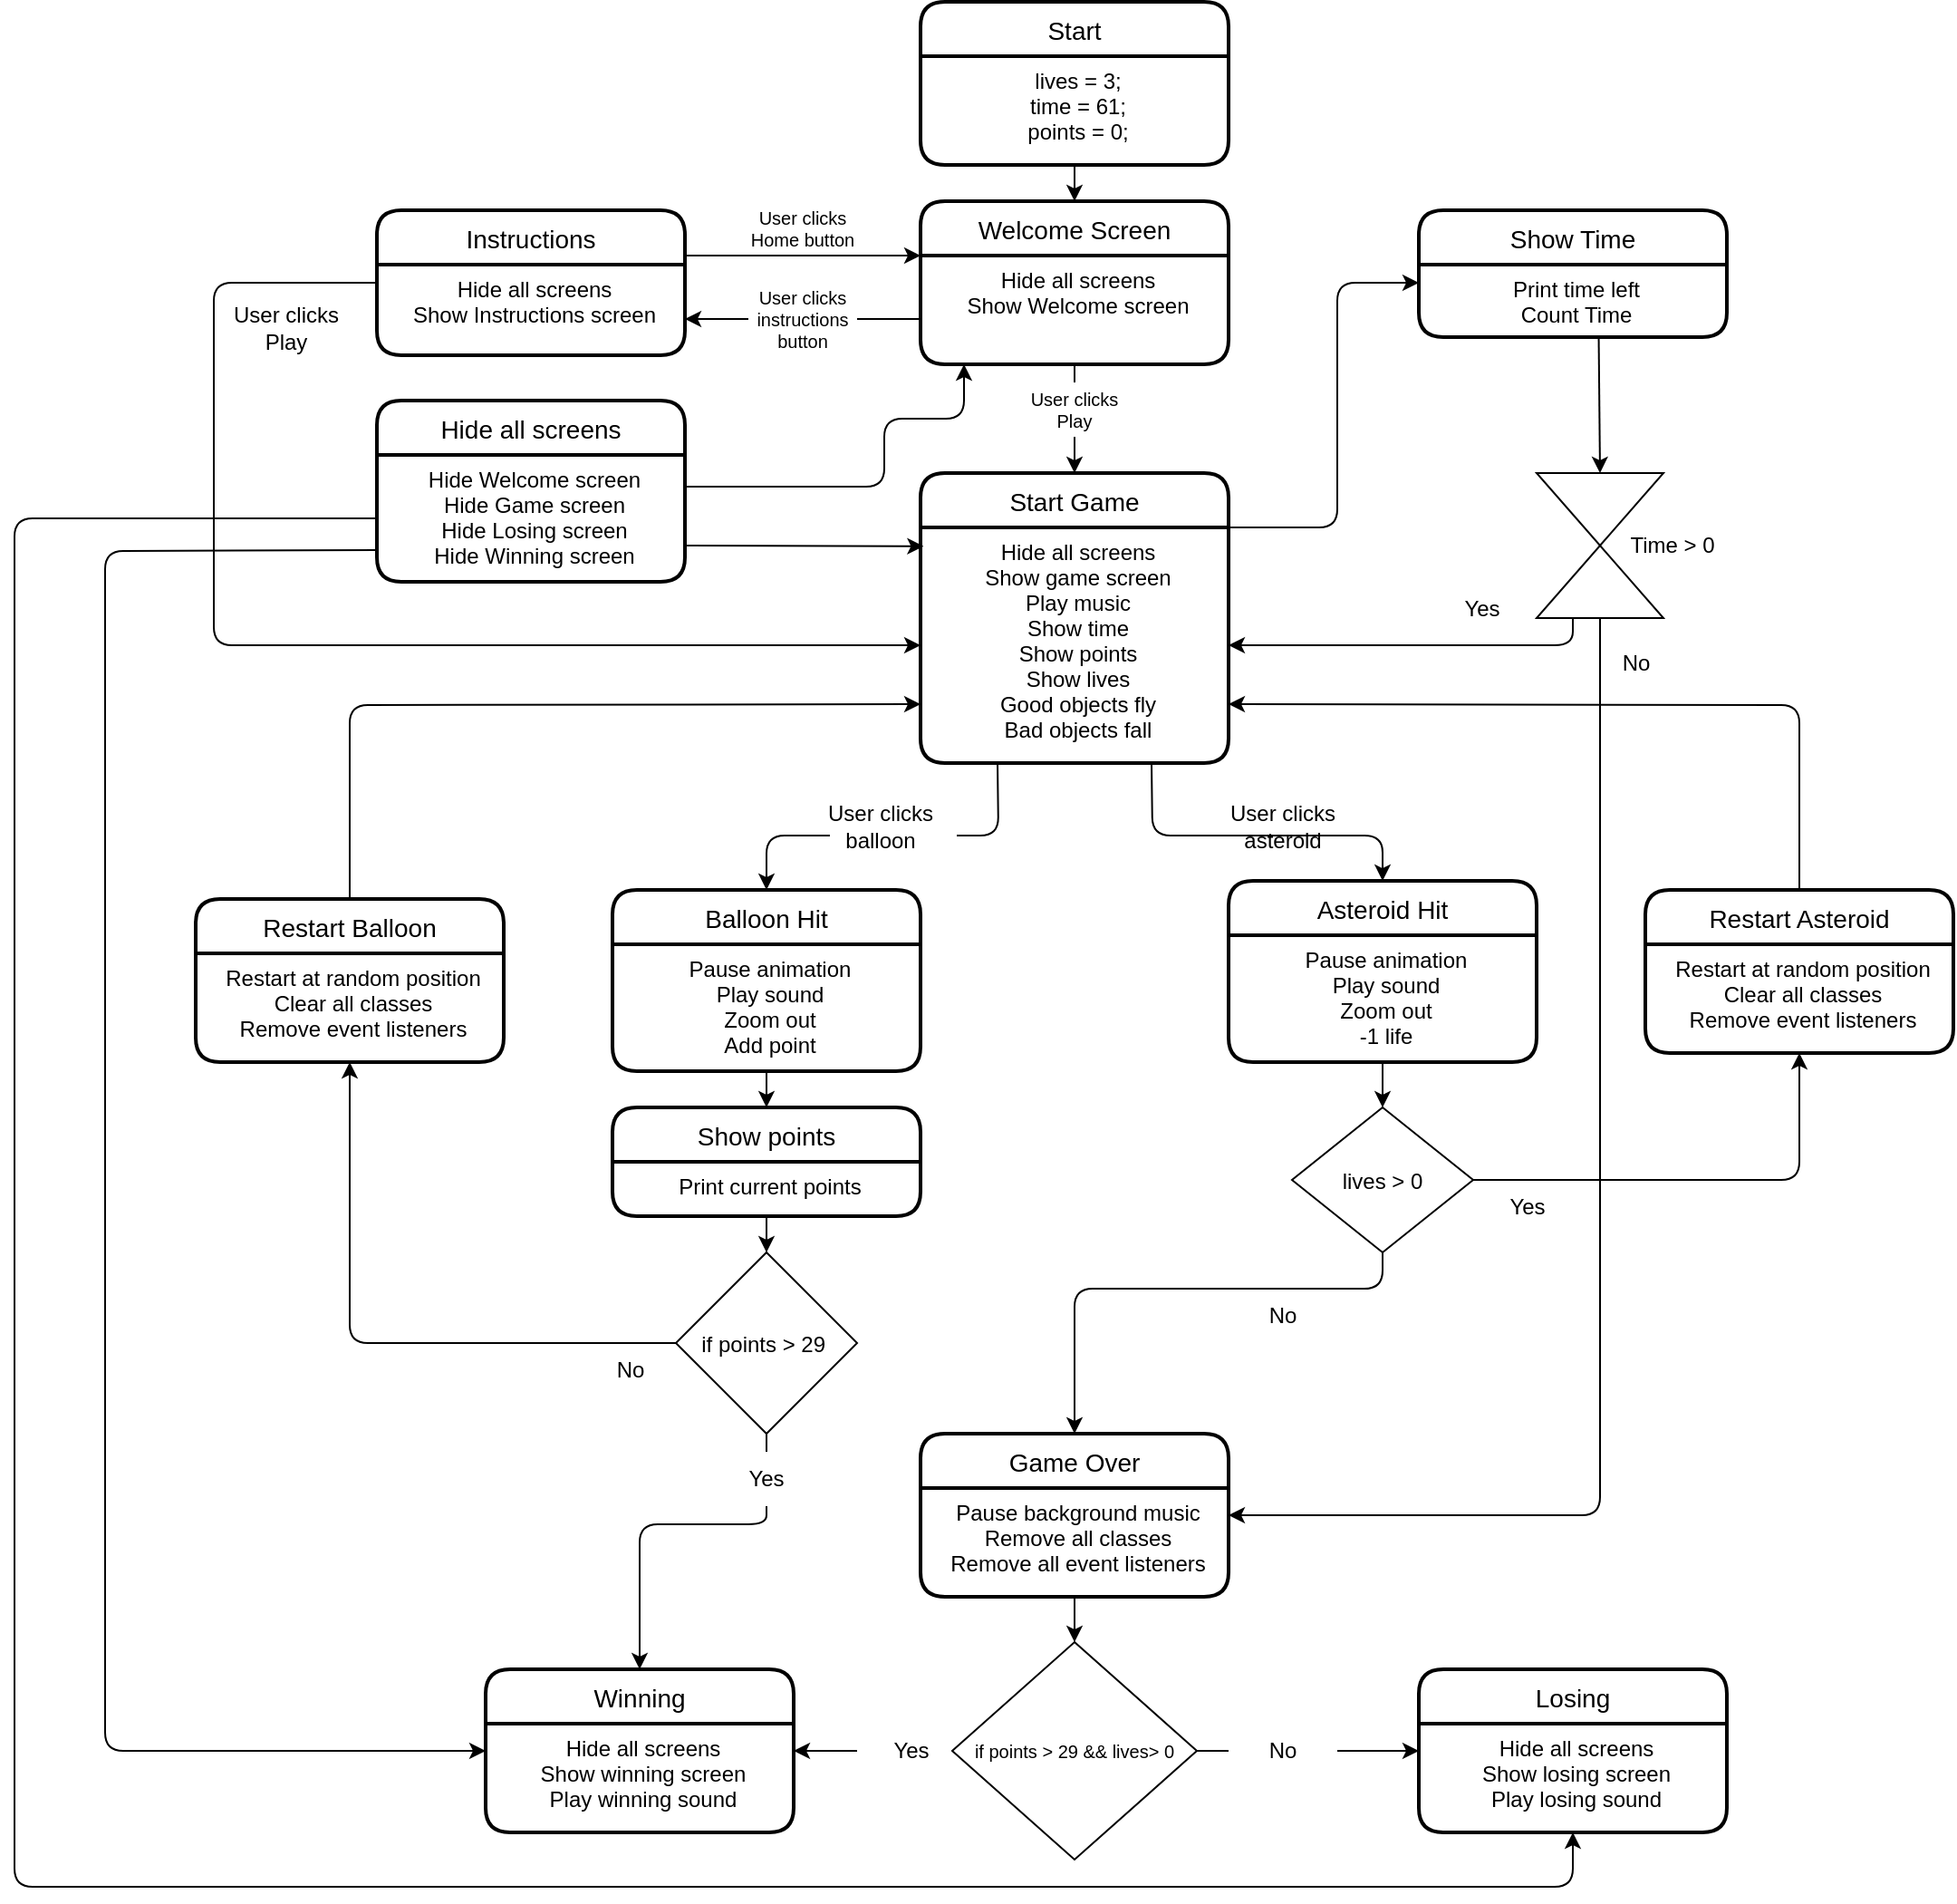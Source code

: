 <mxfile><diagram id="_YWpFm4NmVe6s--rPzkd" name="Page-1"><mxGraphModel dx="1792" dy="676" grid="1" gridSize="10" guides="1" tooltips="1" connect="1" arrows="1" fold="1" page="1" pageScale="1" pageWidth="827" pageHeight="1169" background="none" math="0" shadow="0"><root><mxCell id="0"/><mxCell id="1" parent="0"/><mxCell id="2" value="Welcome Screen" style="swimlane;childLayout=stackLayout;horizontal=1;startSize=30;horizontalStack=0;rounded=1;fontSize=14;fontStyle=0;strokeWidth=2;resizeParent=0;resizeLast=1;shadow=0;dashed=0;align=center;" parent="1" vertex="1"><mxGeometry x="300" y="120" width="170" height="90" as="geometry"/></mxCell><mxCell id="3" value="Hide all screens&#10;Show Welcome screen&#10;&#10;" style="align=center;strokeColor=none;fillColor=none;spacingLeft=4;fontSize=12;verticalAlign=top;resizable=0;rotatable=0;part=1;rounded=0;" parent="2" vertex="1"><mxGeometry y="30" width="170" height="60" as="geometry"/></mxCell><mxCell id="5" value="Start" style="swimlane;childLayout=stackLayout;horizontal=1;startSize=30;horizontalStack=0;rounded=1;fontSize=14;fontStyle=0;strokeWidth=2;resizeParent=0;resizeLast=1;shadow=0;dashed=0;align=center;" vertex="1" parent="1"><mxGeometry x="300" y="10" width="170" height="90" as="geometry"><mxRectangle x="330" y="280" width="70" height="30" as="alternateBounds"/></mxGeometry></mxCell><mxCell id="6" value="lives = 3;&#10;time = 61;&#10;points = 0;&#10;&#10;" style="align=center;strokeColor=none;fillColor=none;spacingLeft=4;fontSize=12;verticalAlign=top;resizable=0;rotatable=0;part=1;rounded=0;" vertex="1" parent="5"><mxGeometry y="30" width="170" height="60" as="geometry"/></mxCell><mxCell id="8" value="Instructions" style="swimlane;childLayout=stackLayout;horizontal=1;startSize=30;horizontalStack=0;rounded=1;fontSize=14;fontStyle=0;strokeWidth=2;resizeParent=0;resizeLast=1;shadow=0;dashed=0;align=center;" vertex="1" parent="1"><mxGeometry y="125" width="170" height="80" as="geometry"/></mxCell><mxCell id="9" value="Hide all screens&#10;Show Instructions screen&#10;" style="align=center;strokeColor=none;fillColor=none;spacingLeft=4;fontSize=12;verticalAlign=top;resizable=0;rotatable=0;part=1;rounded=0;" vertex="1" parent="8"><mxGeometry y="30" width="170" height="50" as="geometry"/></mxCell><mxCell id="10" value="Start Game" style="swimlane;childLayout=stackLayout;horizontal=1;startSize=30;horizontalStack=0;rounded=1;fontSize=14;fontStyle=0;strokeWidth=2;resizeParent=0;resizeLast=1;shadow=0;dashed=0;align=center;" vertex="1" parent="1"><mxGeometry x="300" y="270" width="170" height="160" as="geometry"/></mxCell><mxCell id="11" value="Hide all screens&#10;Show game screen&#10;Play music&#10;Show time&#10;Show points&#10;Show lives&#10;Good objects fly&#10;Bad objects fall&#10;" style="align=center;strokeColor=none;fillColor=none;spacingLeft=4;fontSize=12;verticalAlign=top;resizable=0;rotatable=0;part=1;rounded=0;" vertex="1" parent="10"><mxGeometry y="30" width="170" height="130" as="geometry"/></mxCell><mxCell id="12" value="Balloon Hit" style="swimlane;childLayout=stackLayout;horizontal=1;startSize=30;horizontalStack=0;rounded=1;fontSize=14;fontStyle=0;strokeWidth=2;resizeParent=0;resizeLast=1;shadow=0;dashed=0;align=center;flipH=1;" vertex="1" parent="1"><mxGeometry x="130" y="500" width="170" height="100" as="geometry"/></mxCell><mxCell id="13" value="Pause animation&#10;Play sound&#10;Zoom out&#10;Add point&#10;&#10;" style="align=center;strokeColor=none;fillColor=none;spacingLeft=4;fontSize=12;verticalAlign=top;resizable=0;rotatable=0;part=1;rounded=0;" vertex="1" parent="12"><mxGeometry y="30" width="170" height="70" as="geometry"/></mxCell><mxCell id="14" value="Asteroid Hit" style="swimlane;childLayout=stackLayout;horizontal=1;startSize=30;horizontalStack=0;rounded=1;fontSize=14;fontStyle=0;strokeWidth=2;resizeParent=0;resizeLast=1;shadow=0;dashed=0;align=center;" vertex="1" parent="1"><mxGeometry x="470" y="495" width="170" height="100" as="geometry"/></mxCell><mxCell id="15" value="Pause animation&#10;Play sound&#10;Zoom out&#10;-1 life" style="align=center;strokeColor=none;fillColor=none;spacingLeft=4;fontSize=12;verticalAlign=top;resizable=0;rotatable=0;part=1;rounded=0;" vertex="1" parent="14"><mxGeometry y="30" width="170" height="70" as="geometry"/></mxCell><mxCell id="16" value="Restart Balloon" style="swimlane;childLayout=stackLayout;horizontal=1;startSize=30;horizontalStack=0;rounded=1;fontSize=14;fontStyle=0;strokeWidth=2;resizeParent=0;resizeLast=1;shadow=0;dashed=0;align=center;" vertex="1" parent="1"><mxGeometry x="-100" y="505" width="170" height="90" as="geometry"/></mxCell><mxCell id="17" value="Restart at random position&#10;Clear all classes&#10;Remove event listeners" style="align=center;strokeColor=none;fillColor=none;spacingLeft=4;fontSize=12;verticalAlign=top;resizable=0;rotatable=0;part=1;rounded=0;" vertex="1" parent="16"><mxGeometry y="30" width="170" height="60" as="geometry"/></mxCell><mxCell id="18" value="Restart Asteroid" style="swimlane;childLayout=stackLayout;horizontal=1;startSize=30;horizontalStack=0;rounded=1;fontSize=14;fontStyle=0;strokeWidth=2;resizeParent=0;resizeLast=1;shadow=0;dashed=0;align=center;" vertex="1" parent="1"><mxGeometry x="700" y="500" width="170" height="90" as="geometry"/></mxCell><mxCell id="19" value="Restart at random position&#10;Clear all classes&#10;Remove event listeners" style="align=center;strokeColor=none;fillColor=none;spacingLeft=4;fontSize=12;verticalAlign=top;resizable=0;rotatable=0;part=1;rounded=0;" vertex="1" parent="18"><mxGeometry y="30" width="170" height="60" as="geometry"/></mxCell><mxCell id="20" value="Show Time" style="swimlane;childLayout=stackLayout;horizontal=1;startSize=30;horizontalStack=0;rounded=1;fontSize=14;fontStyle=0;strokeWidth=2;resizeParent=0;resizeLast=1;shadow=0;dashed=0;align=center;" vertex="1" parent="1"><mxGeometry x="575" y="125" width="170" height="70" as="geometry"/></mxCell><mxCell id="21" value="Print time left&#10;Count Time" style="align=center;strokeColor=none;fillColor=none;spacingLeft=4;fontSize=12;verticalAlign=top;resizable=0;rotatable=0;part=1;rounded=0;" vertex="1" parent="20"><mxGeometry y="30" width="170" height="40" as="geometry"/></mxCell><mxCell id="26" value="lives &gt; 0" style="rhombus;" vertex="1" parent="1"><mxGeometry x="505" y="620" width="100" height="80" as="geometry"/></mxCell><mxCell id="30" value="Show points" style="swimlane;childLayout=stackLayout;horizontal=1;startSize=30;horizontalStack=0;rounded=1;fontSize=14;fontStyle=0;strokeWidth=2;resizeParent=0;resizeLast=1;shadow=0;dashed=0;align=center;" vertex="1" parent="1"><mxGeometry x="130" y="620" width="170" height="60" as="geometry"/></mxCell><mxCell id="31" value="Print current points" style="align=center;strokeColor=none;fillColor=none;spacingLeft=4;fontSize=12;verticalAlign=top;resizable=0;rotatable=0;part=1;rounded=0;" vertex="1" parent="30"><mxGeometry y="30" width="170" height="30" as="geometry"/></mxCell><mxCell id="36" value="Game Over" style="swimlane;childLayout=stackLayout;horizontal=1;startSize=30;horizontalStack=0;rounded=1;fontSize=14;fontStyle=0;strokeWidth=2;resizeParent=0;resizeLast=1;shadow=0;dashed=0;align=center;" vertex="1" parent="1"><mxGeometry x="300" y="800" width="170" height="90" as="geometry"/></mxCell><mxCell id="37" value="Pause background music&#10;Remove all classes&#10;Remove all event listeners&#10;" style="align=center;strokeColor=none;fillColor=none;spacingLeft=4;fontSize=12;verticalAlign=top;resizable=0;rotatable=0;part=1;rounded=0;" vertex="1" parent="36"><mxGeometry y="30" width="170" height="60" as="geometry"/></mxCell><mxCell id="38" value="if points &gt; 29 &amp;&amp; lives&gt; 0" style="rhombus;verticalAlign=middle;fontSize=10;" vertex="1" parent="1"><mxGeometry x="317.5" y="915" width="135" height="120" as="geometry"/></mxCell><mxCell id="39" value="Losing" style="swimlane;childLayout=stackLayout;horizontal=1;startSize=30;horizontalStack=0;rounded=1;fontSize=14;fontStyle=0;strokeWidth=2;resizeParent=0;resizeLast=1;shadow=0;dashed=0;align=center;" vertex="1" parent="1"><mxGeometry x="575" y="930" width="170" height="90" as="geometry"/></mxCell><mxCell id="40" value="Hide all screens&#10;Show losing screen&#10;Play losing sound&#10;&#10;" style="align=center;strokeColor=none;fillColor=none;spacingLeft=4;fontSize=12;verticalAlign=top;resizable=0;rotatable=0;part=1;rounded=0;" vertex="1" parent="39"><mxGeometry y="30" width="170" height="60" as="geometry"/></mxCell><mxCell id="41" value="Winning" style="swimlane;childLayout=stackLayout;horizontal=1;startSize=30;horizontalStack=0;rounded=1;fontSize=14;fontStyle=0;strokeWidth=2;resizeParent=0;resizeLast=1;shadow=0;dashed=0;align=center;" vertex="1" parent="1"><mxGeometry x="60" y="930" width="170" height="90" as="geometry"/></mxCell><mxCell id="42" value="Hide all screens&#10;Show winning screen&#10;Play winning sound&#10;&#10;" style="align=center;strokeColor=none;fillColor=none;spacingLeft=4;fontSize=12;verticalAlign=top;resizable=0;rotatable=0;part=1;rounded=0;" vertex="1" parent="41"><mxGeometry y="30" width="170" height="60" as="geometry"/></mxCell><mxCell id="62" value="" style="edgeStyle=none;html=1;fontSize=10;entryX=0.01;entryY=0.08;entryDx=0;entryDy=0;entryPerimeter=0;" edge="1" parent="1" target="11"><mxGeometry relative="1" as="geometry"><mxPoint x="170" y="310" as="sourcePoint"/><mxPoint x="250" y="320" as="targetPoint"/></mxGeometry></mxCell><mxCell id="43" value="Hide all screens" style="swimlane;childLayout=stackLayout;horizontal=1;startSize=30;horizontalStack=0;rounded=1;fontSize=14;fontStyle=0;strokeWidth=2;resizeParent=0;resizeLast=1;shadow=0;dashed=0;align=center;" vertex="1" parent="1"><mxGeometry y="230" width="170" height="100" as="geometry"/></mxCell><mxCell id="44" value="Hide Welcome screen&#10;Hide Game screen&#10;Hide Losing screen&#10;Hide Winning screen" style="align=center;strokeColor=none;fillColor=none;spacingLeft=4;fontSize=12;verticalAlign=top;resizable=0;rotatable=0;part=1;rounded=0;" vertex="1" parent="43"><mxGeometry y="30" width="170" height="70" as="geometry"/></mxCell><mxCell id="51" value="" style="edgeStyle=none;html=1;fontSize=10;" edge="1" parent="1" source="6"><mxGeometry relative="1" as="geometry"><mxPoint x="385" y="120" as="targetPoint"/></mxGeometry></mxCell><mxCell id="52" value="" style="edgeStyle=none;html=1;fontSize=10;startArrow=none;" edge="1" parent="1" source="53"><mxGeometry relative="1" as="geometry"><mxPoint x="170" y="185" as="targetPoint"/></mxGeometry></mxCell><mxCell id="53" value="User clicks instructions&lt;br&gt;button" style="text;html=1;strokeColor=none;fillColor=none;align=center;verticalAlign=middle;whiteSpace=wrap;rounded=0;fontSize=10;" vertex="1" parent="1"><mxGeometry x="205" y="170" width="60" height="30" as="geometry"/></mxCell><mxCell id="54" value="" style="edgeStyle=none;html=1;fontSize=10;endArrow=none;" edge="1" parent="1" target="53"><mxGeometry relative="1" as="geometry"><mxPoint x="300" y="185" as="sourcePoint"/><mxPoint x="170" y="180" as="targetPoint"/></mxGeometry></mxCell><mxCell id="55" value="" style="edgeStyle=none;html=1;fontSize=10;entryX=0.5;entryY=0;entryDx=0;entryDy=0;startArrow=none;" edge="1" parent="1" source="56" target="10"><mxGeometry relative="1" as="geometry"/></mxCell><mxCell id="56" value="User clicks Play" style="text;html=1;strokeColor=none;fillColor=none;align=center;verticalAlign=middle;whiteSpace=wrap;rounded=0;fontSize=10;" vertex="1" parent="1"><mxGeometry x="355" y="220" width="60" height="30" as="geometry"/></mxCell><mxCell id="57" value="" style="edgeStyle=none;html=1;fontSize=10;entryX=0.5;entryY=0;entryDx=0;entryDy=0;endArrow=none;" edge="1" parent="1" source="3" target="56"><mxGeometry relative="1" as="geometry"><mxPoint x="385" y="210" as="sourcePoint"/><mxPoint x="385" y="270" as="targetPoint"/></mxGeometry></mxCell><mxCell id="64" value="" style="endArrow=classic;html=1;fontSize=10;" edge="1" parent="1"><mxGeometry width="50" height="50" relative="1" as="geometry"><mxPoint x="170" y="277.5" as="sourcePoint"/><mxPoint x="324" y="210" as="targetPoint"/><Array as="points"><mxPoint x="280" y="277.5"/><mxPoint x="280" y="240"/><mxPoint x="324" y="240"/></Array></mxGeometry></mxCell><mxCell id="69" value="" style="shape=collate;whiteSpace=wrap;html=1;fontSize=10;" vertex="1" parent="1"><mxGeometry x="640" y="270" width="70" height="80" as="geometry"/></mxCell><mxCell id="71" value="" style="endArrow=classic;html=1;fontSize=10;entryX=0.5;entryY=0;entryDx=0;entryDy=0;startArrow=none;" edge="1" parent="1" target="12"><mxGeometry width="50" height="50" relative="1" as="geometry"><mxPoint x="250" y="470" as="sourcePoint"/><mxPoint x="160" y="490" as="targetPoint"/><Array as="points"><mxPoint x="215" y="470"/></Array></mxGeometry></mxCell><mxCell id="75" value="if points &gt; 29 " style="rhombus;fontSize=12;" vertex="1" parent="1"><mxGeometry x="165" y="700" width="100" height="100" as="geometry"/></mxCell><mxCell id="78" value="User clicks balloon" style="text;html=1;strokeColor=none;fillColor=none;align=center;verticalAlign=middle;whiteSpace=wrap;rounded=0;fontSize=12;" vertex="1" parent="1"><mxGeometry x="237.5" y="450" width="80" height="30" as="geometry"/></mxCell><mxCell id="80" value="" style="endArrow=none;html=1;fontSize=10;exitX=0.25;exitY=1;exitDx=0;exitDy=0;" edge="1" parent="1" source="11"><mxGeometry width="50" height="50" relative="1" as="geometry"><mxPoint x="342.5" y="430" as="sourcePoint"/><mxPoint x="320" y="470" as="targetPoint"/><Array as="points"><mxPoint x="343" y="470"/></Array></mxGeometry></mxCell><mxCell id="81" value="User clicks asteroid" style="text;html=1;strokeColor=none;fillColor=none;align=center;verticalAlign=middle;whiteSpace=wrap;rounded=0;fontSize=12;" vertex="1" parent="1"><mxGeometry x="460" y="450" width="80" height="30" as="geometry"/></mxCell><mxCell id="88" value="" style="endArrow=classic;html=1;fontSize=12;exitX=0.75;exitY=1;exitDx=0;exitDy=0;entryX=0.5;entryY=0;entryDx=0;entryDy=0;" edge="1" parent="1" source="11" target="14"><mxGeometry width="50" height="50" relative="1" as="geometry"><mxPoint x="450" y="450" as="sourcePoint"/><mxPoint x="500" y="400" as="targetPoint"/><Array as="points"><mxPoint x="428" y="470"/><mxPoint x="555" y="470"/></Array></mxGeometry></mxCell><mxCell id="90" value="" style="edgeStyle=none;html=1;fontSize=12;" edge="1" parent="1" source="13"><mxGeometry relative="1" as="geometry"><mxPoint x="215" y="620" as="targetPoint"/></mxGeometry></mxCell><mxCell id="91" value="" style="endArrow=classic;html=1;fontSize=12;exitX=0.5;exitY=1;exitDx=0;exitDy=0;entryX=0.5;entryY=0;entryDx=0;entryDy=0;" edge="1" parent="1" source="31" target="75"><mxGeometry width="50" height="50" relative="1" as="geometry"><mxPoint x="450" y="660" as="sourcePoint"/><mxPoint x="500" y="610" as="targetPoint"/></mxGeometry></mxCell><mxCell id="92" value="" style="endArrow=classic;html=1;fontSize=12;exitX=0.5;exitY=1;exitDx=0;exitDy=0;entryX=0.5;entryY=0;entryDx=0;entryDy=0;startArrow=none;" edge="1" parent="1" source="95" target="41"><mxGeometry width="50" height="50" relative="1" as="geometry"><mxPoint x="370" y="660" as="sourcePoint"/><mxPoint x="420" y="610" as="targetPoint"/><Array as="points"><mxPoint x="215" y="850"/><mxPoint x="145" y="850"/></Array></mxGeometry></mxCell><mxCell id="93" value="" style="endArrow=classic;html=1;fontSize=12;exitX=0;exitY=0.5;exitDx=0;exitDy=0;entryX=0.5;entryY=1;entryDx=0;entryDy=0;" edge="1" parent="1" source="75" target="17"><mxGeometry width="50" height="50" relative="1" as="geometry"><mxPoint x="370" y="660" as="sourcePoint"/><mxPoint x="420" y="610" as="targetPoint"/><Array as="points"><mxPoint x="-15" y="750"/></Array></mxGeometry></mxCell><mxCell id="94" value="" style="endArrow=classic;html=1;fontSize=12;exitX=0.5;exitY=0;exitDx=0;exitDy=0;entryX=0;entryY=0.75;entryDx=0;entryDy=0;" edge="1" parent="1" source="16" target="11"><mxGeometry width="50" height="50" relative="1" as="geometry"><mxPoint x="370" y="660" as="sourcePoint"/><mxPoint x="420" y="610" as="targetPoint"/><Array as="points"><mxPoint x="-15" y="398"/></Array></mxGeometry></mxCell><mxCell id="95" value="Yes" style="text;html=1;strokeColor=none;fillColor=none;align=center;verticalAlign=middle;whiteSpace=wrap;rounded=0;fontSize=12;" vertex="1" parent="1"><mxGeometry x="185" y="810" width="60" height="30" as="geometry"/></mxCell><mxCell id="96" value="" style="endArrow=none;html=1;fontSize=12;exitX=0.5;exitY=1;exitDx=0;exitDy=0;entryX=0.5;entryY=0;entryDx=0;entryDy=0;" edge="1" parent="1" source="75" target="95"><mxGeometry width="50" height="50" relative="1" as="geometry"><mxPoint x="215" y="800" as="sourcePoint"/><mxPoint x="145" y="915" as="targetPoint"/><Array as="points"/></mxGeometry></mxCell><mxCell id="97" value="No" style="text;html=1;strokeColor=none;fillColor=none;align=center;verticalAlign=middle;whiteSpace=wrap;rounded=0;fontSize=12;" vertex="1" parent="1"><mxGeometry x="110" y="750" width="60" height="30" as="geometry"/></mxCell><mxCell id="101" value="" style="endArrow=classic;html=1;fontSize=12;exitX=0.5;exitY=1;exitDx=0;exitDy=0;entryX=0.5;entryY=0;entryDx=0;entryDy=0;" edge="1" parent="1" source="15" target="26"><mxGeometry width="50" height="50" relative="1" as="geometry"><mxPoint x="370" y="710" as="sourcePoint"/><mxPoint x="420" y="660" as="targetPoint"/></mxGeometry></mxCell><mxCell id="102" value="" style="endArrow=classic;html=1;fontSize=12;exitX=0.5;exitY=1;exitDx=0;exitDy=0;entryX=0.5;entryY=0;entryDx=0;entryDy=0;" edge="1" parent="1" source="26" target="36"><mxGeometry width="50" height="50" relative="1" as="geometry"><mxPoint x="370" y="710" as="sourcePoint"/><mxPoint x="420" y="660" as="targetPoint"/><Array as="points"><mxPoint x="555" y="720"/><mxPoint x="385" y="720"/></Array></mxGeometry></mxCell><mxCell id="103" value="" style="endArrow=classic;html=1;fontSize=12;exitX=1;exitY=0.5;exitDx=0;exitDy=0;entryX=0.5;entryY=1;entryDx=0;entryDy=0;" edge="1" parent="1" source="26" target="19"><mxGeometry width="50" height="50" relative="1" as="geometry"><mxPoint x="370" y="710" as="sourcePoint"/><mxPoint x="420" y="660" as="targetPoint"/><Array as="points"><mxPoint x="785" y="660"/></Array></mxGeometry></mxCell><mxCell id="104" value="" style="endArrow=classic;html=1;fontSize=12;exitX=0.5;exitY=1;exitDx=0;exitDy=0;entryX=0.5;entryY=0;entryDx=0;entryDy=0;" edge="1" parent="1" source="37" target="38"><mxGeometry width="50" height="50" relative="1" as="geometry"><mxPoint x="360" y="880" as="sourcePoint"/><mxPoint x="410" y="830" as="targetPoint"/></mxGeometry></mxCell><mxCell id="105" value="" style="endArrow=classic;html=1;fontSize=12;exitX=0;exitY=0.5;exitDx=0;exitDy=0;entryX=1;entryY=0.25;entryDx=0;entryDy=0;startArrow=none;" edge="1" parent="1" source="107" target="42"><mxGeometry width="50" height="50" relative="1" as="geometry"><mxPoint x="360" y="880" as="sourcePoint"/><mxPoint x="410" y="830" as="targetPoint"/></mxGeometry></mxCell><mxCell id="106" value="" style="endArrow=classic;html=1;fontSize=12;exitX=1;exitY=0.5;exitDx=0;exitDy=0;entryX=0;entryY=0.5;entryDx=0;entryDy=0;startArrow=none;" edge="1" parent="1" source="109" target="39"><mxGeometry width="50" height="50" relative="1" as="geometry"><mxPoint x="360" y="880" as="sourcePoint"/><mxPoint x="410" y="830" as="targetPoint"/></mxGeometry></mxCell><mxCell id="107" value="Yes" style="text;html=1;strokeColor=none;fillColor=none;align=center;verticalAlign=middle;whiteSpace=wrap;rounded=0;fontSize=12;" vertex="1" parent="1"><mxGeometry x="265" y="960" width="60" height="30" as="geometry"/></mxCell><mxCell id="109" value="No" style="text;html=1;strokeColor=none;fillColor=none;align=center;verticalAlign=middle;whiteSpace=wrap;rounded=0;fontSize=12;" vertex="1" parent="1"><mxGeometry x="470" y="960" width="60" height="30" as="geometry"/></mxCell><mxCell id="110" value="" style="endArrow=none;html=1;fontSize=12;exitX=1;exitY=0.5;exitDx=0;exitDy=0;entryX=0;entryY=0.5;entryDx=0;entryDy=0;" edge="1" parent="1" source="38" target="109"><mxGeometry width="50" height="50" relative="1" as="geometry"><mxPoint x="452.5" y="975" as="sourcePoint"/><mxPoint x="575" y="975" as="targetPoint"/></mxGeometry></mxCell><mxCell id="111" value="" style="endArrow=classic;html=1;fontSize=12;exitX=0.5;exitY=0;exitDx=0;exitDy=0;entryX=1;entryY=0.75;entryDx=0;entryDy=0;" edge="1" parent="1" source="18" target="11"><mxGeometry width="50" height="50" relative="1" as="geometry"><mxPoint x="360" y="600" as="sourcePoint"/><mxPoint x="410" y="550" as="targetPoint"/><Array as="points"><mxPoint x="785" y="398"/></Array></mxGeometry></mxCell><mxCell id="113" value="" style="endArrow=classic;html=1;fontSize=12;exitX=0;exitY=0.75;exitDx=0;exitDy=0;entryX=0;entryY=0.5;entryDx=0;entryDy=0;" edge="1" parent="1" source="44" target="41"><mxGeometry width="50" height="50" relative="1" as="geometry"><mxPoint x="300" y="410" as="sourcePoint"/><mxPoint x="-110" y="370" as="targetPoint"/><Array as="points"><mxPoint x="-150" y="313"/><mxPoint x="-150" y="975"/></Array></mxGeometry></mxCell><mxCell id="115" value="" style="endArrow=classic;html=1;fontSize=12;exitX=0;exitY=0.5;exitDx=0;exitDy=0;entryX=0.5;entryY=1;entryDx=0;entryDy=0;" edge="1" parent="1" source="44" target="40"><mxGeometry width="50" height="50" relative="1" as="geometry"><mxPoint x="300" y="430" as="sourcePoint"/><mxPoint x="-200" y="660" as="targetPoint"/><Array as="points"><mxPoint x="-200" y="295"/><mxPoint x="-200" y="1050"/><mxPoint x="660" y="1050"/></Array></mxGeometry></mxCell><mxCell id="116" value="" style="endArrow=classic;html=1;fontSize=12;exitX=0;exitY=0.5;exitDx=0;exitDy=0;entryX=0;entryY=0.5;entryDx=0;entryDy=0;" edge="1" parent="1" source="8" target="11"><mxGeometry width="50" height="50" relative="1" as="geometry"><mxPoint x="290" y="420" as="sourcePoint"/><mxPoint x="340" y="370" as="targetPoint"/><Array as="points"><mxPoint x="-90" y="165"/><mxPoint x="-90" y="365"/></Array></mxGeometry></mxCell><mxCell id="117" value="User clicks Play" style="text;html=1;strokeColor=none;fillColor=none;align=center;verticalAlign=middle;whiteSpace=wrap;rounded=0;fontSize=12;" vertex="1" parent="1"><mxGeometry x="-80" y="175" width="60" height="30" as="geometry"/></mxCell><mxCell id="119" value="" style="endArrow=classic;html=1;fontSize=12;entryX=0;entryY=0;entryDx=0;entryDy=0;" edge="1" parent="1" target="3"><mxGeometry width="50" height="50" relative="1" as="geometry"><mxPoint x="170" y="150" as="sourcePoint"/><mxPoint x="290" y="150" as="targetPoint"/></mxGeometry></mxCell><mxCell id="120" value="User clicks Home&amp;nbsp;button" style="text;html=1;strokeColor=none;fillColor=none;align=center;verticalAlign=middle;whiteSpace=wrap;rounded=0;fontSize=10;" vertex="1" parent="1"><mxGeometry x="205" y="120" width="60" height="30" as="geometry"/></mxCell><mxCell id="121" value="No" style="text;html=1;strokeColor=none;fillColor=none;align=center;verticalAlign=middle;whiteSpace=wrap;rounded=0;fontSize=12;" vertex="1" parent="1"><mxGeometry x="470" y="720" width="60" height="30" as="geometry"/></mxCell><mxCell id="122" value="Yes" style="text;html=1;strokeColor=none;fillColor=none;align=center;verticalAlign=middle;whiteSpace=wrap;rounded=0;fontSize=12;" vertex="1" parent="1"><mxGeometry x="605" y="660" width="60" height="30" as="geometry"/></mxCell><mxCell id="123" value="" style="endArrow=classic;html=1;fontSize=12;entryX=0.5;entryY=0;entryDx=0;entryDy=0;exitX=0.584;exitY=1.013;exitDx=0;exitDy=0;exitPerimeter=0;" edge="1" parent="1" source="21" target="69"><mxGeometry width="50" height="50" relative="1" as="geometry"><mxPoint x="675" y="200" as="sourcePoint"/><mxPoint x="510" y="440" as="targetPoint"/></mxGeometry></mxCell><mxCell id="124" value="" style="endArrow=classic;html=1;fontSize=12;exitX=0.5;exitY=1;exitDx=0;exitDy=0;entryX=1;entryY=0.25;entryDx=0;entryDy=0;" edge="1" parent="1" source="69" target="37"><mxGeometry width="50" height="50" relative="1" as="geometry"><mxPoint x="460" y="640" as="sourcePoint"/><mxPoint x="510" y="590" as="targetPoint"/><Array as="points"><mxPoint x="675" y="845"/></Array></mxGeometry></mxCell><mxCell id="125" value="" style="endArrow=classic;html=1;fontSize=12;entryX=1;entryY=0.5;entryDx=0;entryDy=0;" edge="1" parent="1" target="11"><mxGeometry width="50" height="50" relative="1" as="geometry"><mxPoint x="660" y="350" as="sourcePoint"/><mxPoint x="510" y="390" as="targetPoint"/><Array as="points"><mxPoint x="660" y="365"/></Array></mxGeometry></mxCell><mxCell id="126" value="" style="endArrow=classic;html=1;fontSize=12;entryX=0;entryY=0.25;entryDx=0;entryDy=0;exitX=1;exitY=0;exitDx=0;exitDy=0;" edge="1" parent="1" source="11" target="21"><mxGeometry width="50" height="50" relative="1" as="geometry"><mxPoint x="460" y="440" as="sourcePoint"/><mxPoint x="510" y="390" as="targetPoint"/><Array as="points"><mxPoint x="530" y="300"/><mxPoint x="530" y="165"/></Array></mxGeometry></mxCell><mxCell id="127" value="Yes" style="text;html=1;strokeColor=none;fillColor=none;align=center;verticalAlign=middle;whiteSpace=wrap;rounded=0;fontSize=12;" vertex="1" parent="1"><mxGeometry x="580" y="330" width="60" height="30" as="geometry"/></mxCell><mxCell id="128" value="No" style="text;html=1;strokeColor=none;fillColor=none;align=center;verticalAlign=middle;whiteSpace=wrap;rounded=0;fontSize=12;" vertex="1" parent="1"><mxGeometry x="665" y="360" width="60" height="30" as="geometry"/></mxCell><mxCell id="130" value="Time &amp;gt; 0" style="text;html=1;strokeColor=none;fillColor=none;align=center;verticalAlign=middle;whiteSpace=wrap;rounded=0;fontSize=12;" vertex="1" parent="1"><mxGeometry x="685" y="295" width="60" height="30" as="geometry"/></mxCell></root></mxGraphModel></diagram></mxfile>